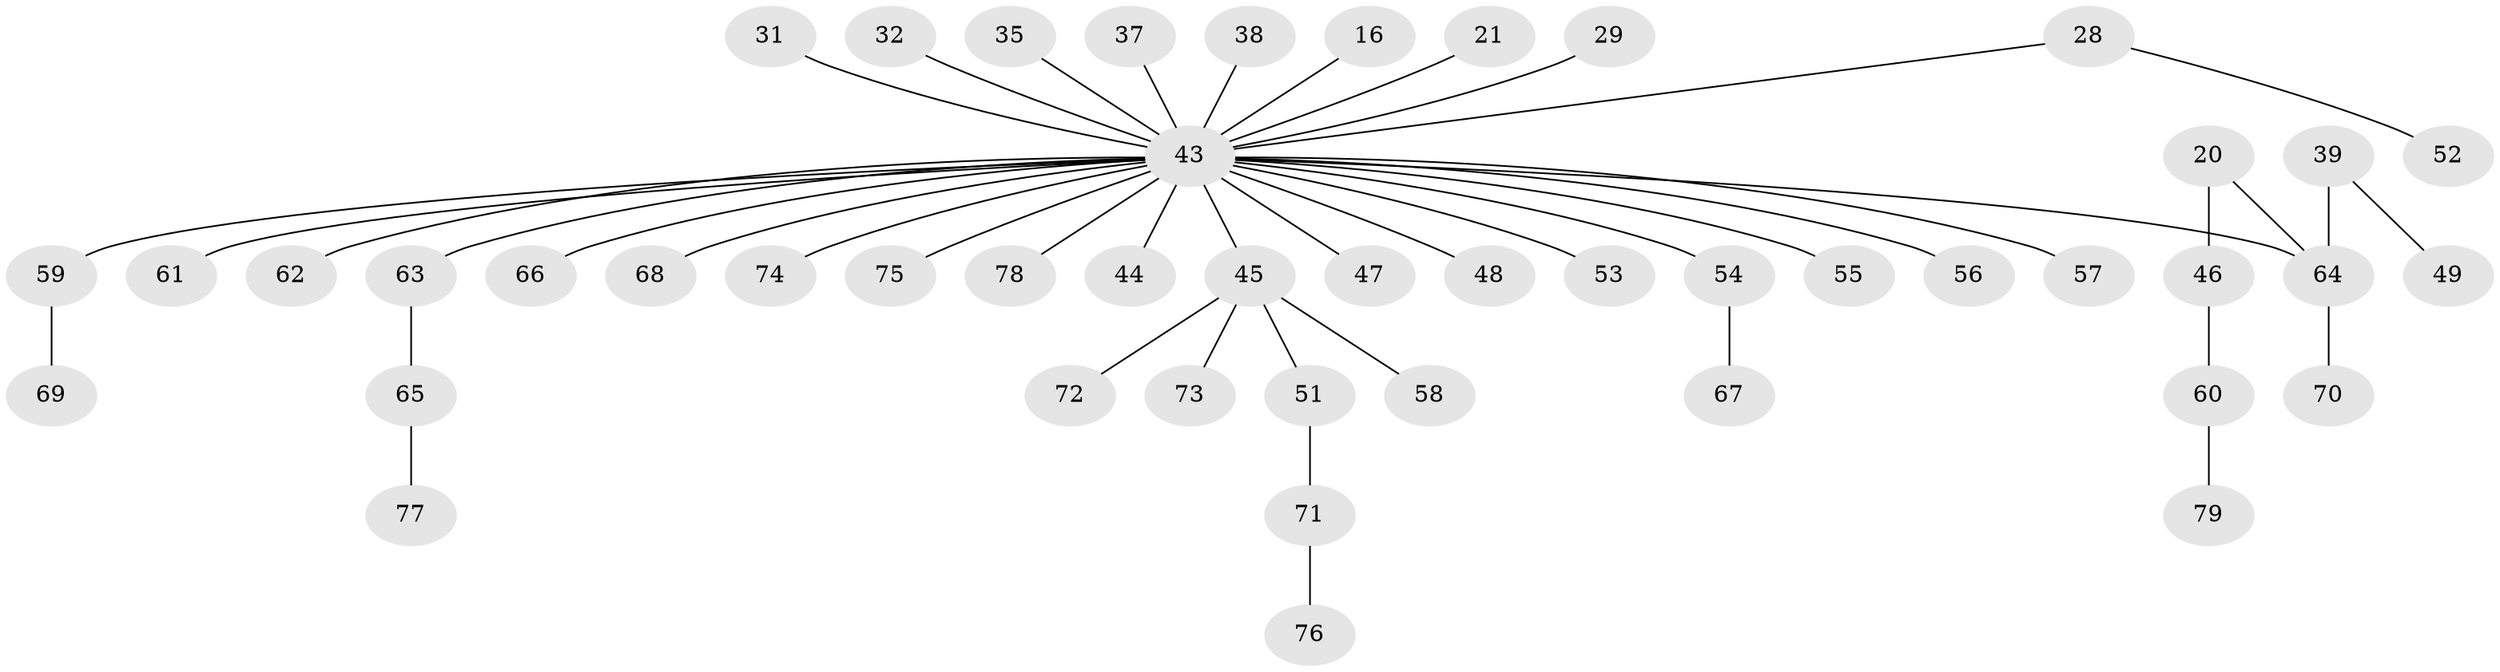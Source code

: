 // original degree distribution, {6: 0.02531645569620253, 8: 0.012658227848101266, 9: 0.012658227848101266, 3: 0.10126582278481013, 2: 0.3291139240506329, 5: 0.012658227848101266, 1: 0.4810126582278481, 4: 0.02531645569620253}
// Generated by graph-tools (version 1.1) at 2025/55/03/04/25 21:55:36]
// undirected, 47 vertices, 46 edges
graph export_dot {
graph [start="1"]
  node [color=gray90,style=filled];
  16;
  20;
  21;
  28;
  29;
  31;
  32;
  35;
  37;
  38;
  39;
  43 [super="+36+40+24+14+23+41+30+42"];
  44;
  45 [super="+26+18"];
  46;
  47;
  48;
  49;
  51;
  52;
  53;
  54;
  55;
  56;
  57;
  58;
  59 [super="+50"];
  60;
  61;
  62;
  63;
  64 [super="+7"];
  65;
  66 [super="+19"];
  67;
  68;
  69;
  70;
  71;
  72;
  73;
  74;
  75;
  76;
  77;
  78;
  79;
  16 -- 43;
  20 -- 46;
  20 -- 64;
  21 -- 43;
  28 -- 52;
  28 -- 43;
  29 -- 43;
  31 -- 43;
  32 -- 43;
  35 -- 43;
  37 -- 43;
  38 -- 43;
  39 -- 49;
  39 -- 64;
  43 -- 57;
  43 -- 74;
  43 -- 64;
  43 -- 68;
  43 -- 75;
  43 -- 44;
  43 -- 45;
  43 -- 48;
  43 -- 53;
  43 -- 54;
  43 -- 55;
  43 -- 56;
  43 -- 61;
  43 -- 59;
  43 -- 66;
  43 -- 47;
  43 -- 63;
  43 -- 62;
  43 -- 78;
  45 -- 58;
  45 -- 72;
  45 -- 73;
  45 -- 51;
  46 -- 60;
  51 -- 71;
  54 -- 67;
  59 -- 69;
  60 -- 79;
  63 -- 65;
  64 -- 70;
  65 -- 77;
  71 -- 76;
}

